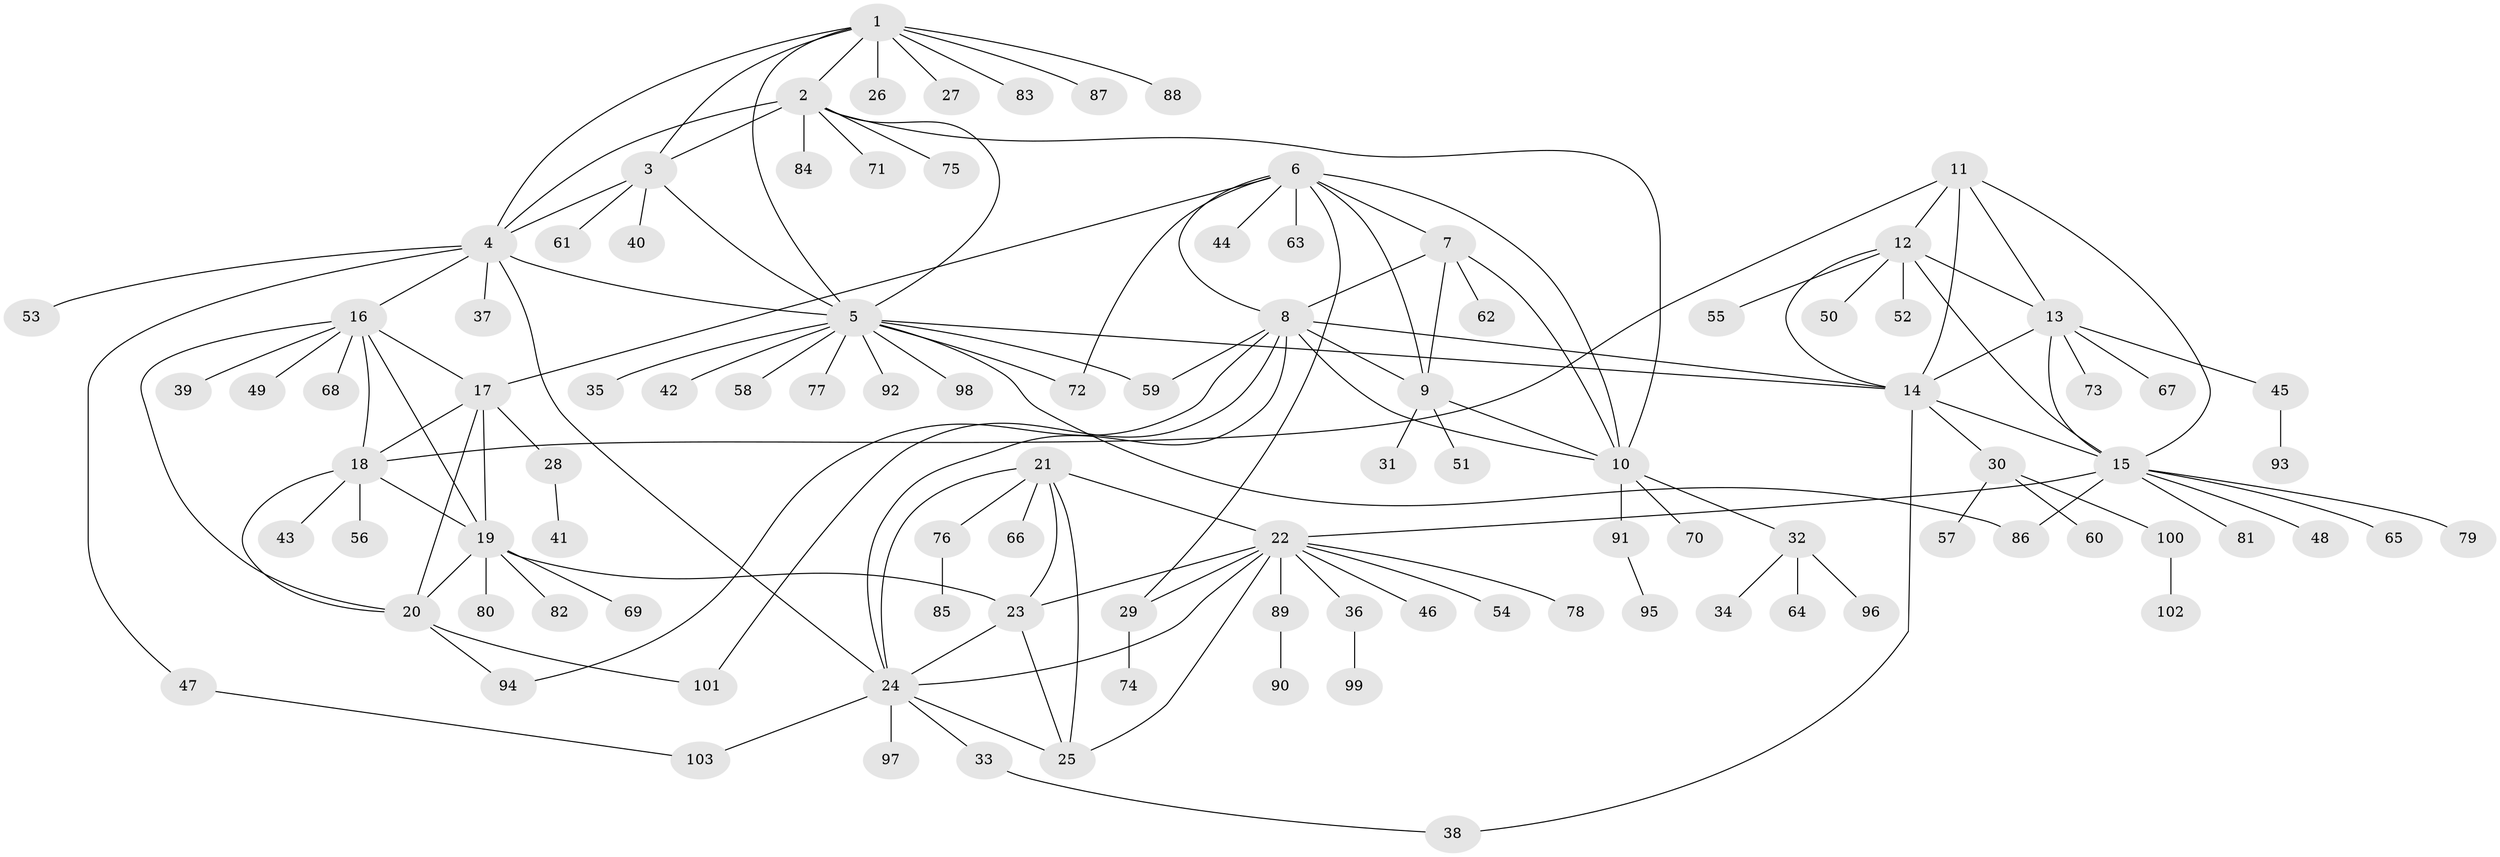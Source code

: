 // Generated by graph-tools (version 1.1) at 2025/11/02/27/25 16:11:30]
// undirected, 103 vertices, 146 edges
graph export_dot {
graph [start="1"]
  node [color=gray90,style=filled];
  1;
  2;
  3;
  4;
  5;
  6;
  7;
  8;
  9;
  10;
  11;
  12;
  13;
  14;
  15;
  16;
  17;
  18;
  19;
  20;
  21;
  22;
  23;
  24;
  25;
  26;
  27;
  28;
  29;
  30;
  31;
  32;
  33;
  34;
  35;
  36;
  37;
  38;
  39;
  40;
  41;
  42;
  43;
  44;
  45;
  46;
  47;
  48;
  49;
  50;
  51;
  52;
  53;
  54;
  55;
  56;
  57;
  58;
  59;
  60;
  61;
  62;
  63;
  64;
  65;
  66;
  67;
  68;
  69;
  70;
  71;
  72;
  73;
  74;
  75;
  76;
  77;
  78;
  79;
  80;
  81;
  82;
  83;
  84;
  85;
  86;
  87;
  88;
  89;
  90;
  91;
  92;
  93;
  94;
  95;
  96;
  97;
  98;
  99;
  100;
  101;
  102;
  103;
  1 -- 2;
  1 -- 3;
  1 -- 4;
  1 -- 5;
  1 -- 26;
  1 -- 27;
  1 -- 83;
  1 -- 87;
  1 -- 88;
  2 -- 3;
  2 -- 4;
  2 -- 5;
  2 -- 10;
  2 -- 71;
  2 -- 75;
  2 -- 84;
  3 -- 4;
  3 -- 5;
  3 -- 40;
  3 -- 61;
  4 -- 5;
  4 -- 16;
  4 -- 24;
  4 -- 37;
  4 -- 47;
  4 -- 53;
  5 -- 14;
  5 -- 35;
  5 -- 42;
  5 -- 58;
  5 -- 59;
  5 -- 72;
  5 -- 77;
  5 -- 86;
  5 -- 92;
  5 -- 98;
  6 -- 7;
  6 -- 8;
  6 -- 9;
  6 -- 10;
  6 -- 17;
  6 -- 29;
  6 -- 44;
  6 -- 63;
  6 -- 72;
  7 -- 8;
  7 -- 9;
  7 -- 10;
  7 -- 62;
  8 -- 9;
  8 -- 10;
  8 -- 14;
  8 -- 24;
  8 -- 59;
  8 -- 94;
  8 -- 101;
  9 -- 10;
  9 -- 31;
  9 -- 51;
  10 -- 32;
  10 -- 70;
  10 -- 91;
  11 -- 12;
  11 -- 13;
  11 -- 14;
  11 -- 15;
  11 -- 18;
  12 -- 13;
  12 -- 14;
  12 -- 15;
  12 -- 50;
  12 -- 52;
  12 -- 55;
  13 -- 14;
  13 -- 15;
  13 -- 45;
  13 -- 67;
  13 -- 73;
  14 -- 15;
  14 -- 30;
  14 -- 38;
  15 -- 22;
  15 -- 48;
  15 -- 65;
  15 -- 79;
  15 -- 81;
  15 -- 86;
  16 -- 17;
  16 -- 18;
  16 -- 19;
  16 -- 20;
  16 -- 39;
  16 -- 49;
  16 -- 68;
  17 -- 18;
  17 -- 19;
  17 -- 20;
  17 -- 28;
  18 -- 19;
  18 -- 20;
  18 -- 43;
  18 -- 56;
  19 -- 20;
  19 -- 23;
  19 -- 69;
  19 -- 80;
  19 -- 82;
  20 -- 94;
  20 -- 101;
  21 -- 22;
  21 -- 23;
  21 -- 24;
  21 -- 25;
  21 -- 66;
  21 -- 76;
  22 -- 23;
  22 -- 24;
  22 -- 25;
  22 -- 29;
  22 -- 36;
  22 -- 46;
  22 -- 54;
  22 -- 78;
  22 -- 89;
  23 -- 24;
  23 -- 25;
  24 -- 25;
  24 -- 33;
  24 -- 97;
  24 -- 103;
  28 -- 41;
  29 -- 74;
  30 -- 57;
  30 -- 60;
  30 -- 100;
  32 -- 34;
  32 -- 64;
  32 -- 96;
  33 -- 38;
  36 -- 99;
  45 -- 93;
  47 -- 103;
  76 -- 85;
  89 -- 90;
  91 -- 95;
  100 -- 102;
}
